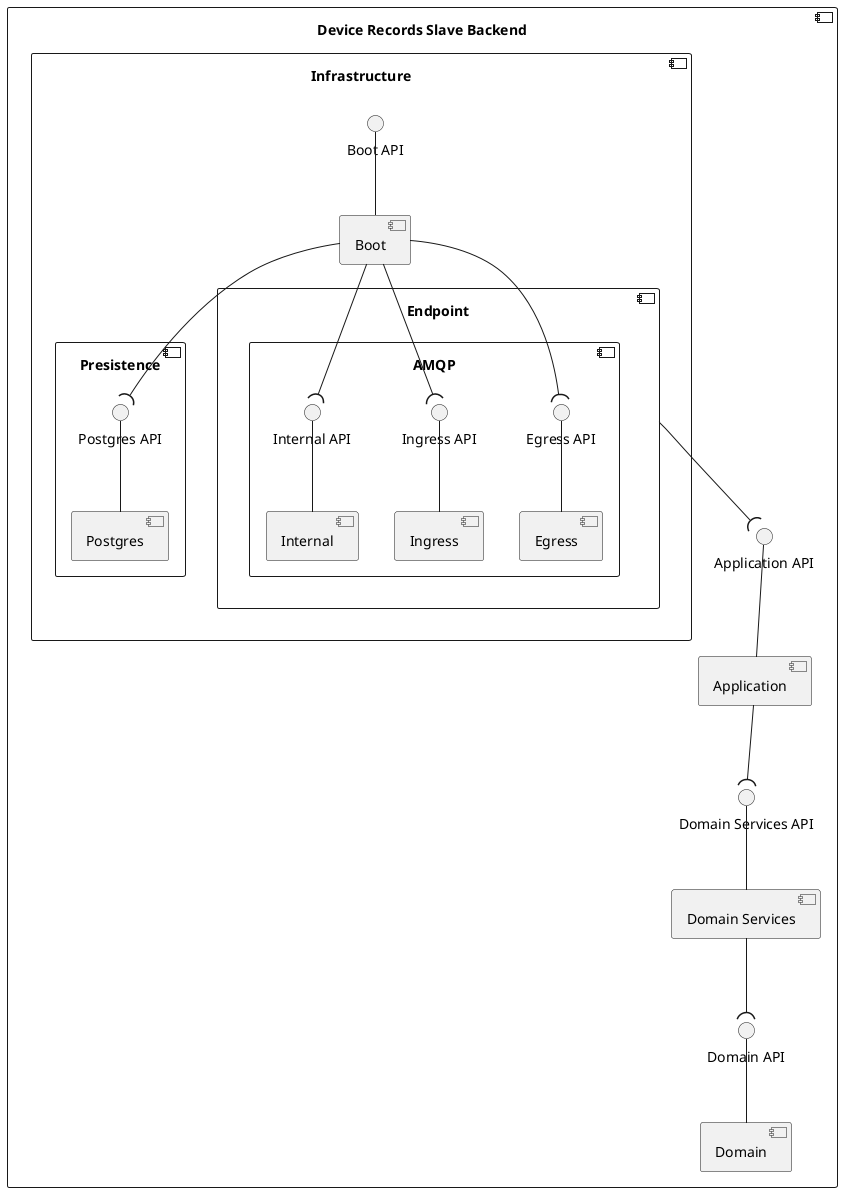 @startuml logical-view-level3-device-records-slave-backend

skinparam Monochrome true

component "Device Records Slave Backend" {
    component "Application" as APP
    component "Domain" as DOM
    component "Domain Services" as DOM_SERV
    component "Infrastructure" as INFRA {
        component "Boot" as BOOT
        component "Presistence" as PERSIST {
            component "Postgres" as POSTG
            interface "Postgres API" as POSTG_API
        }
        component "Endpoint" as ENDPOINT {
            component "AMQP" as AMQP {
                component "Egress" as EGRESS
                component "Ingress" as INGRESS
                component "Internal" as INTERNAL
                interface "Egress API" as EGRESS_API
                interface "Ingress API" as INGRESS_API
                interface "Internal API" as INTERNAL_API
            }
        }
        interface "Boot API" as BOOT_API
    }

    interface "Application API" as APP_API
    interface "Domain API" as DOM_API
    interface "Domain Services API" as DOM_SERV_API

    DOM_API -- DOM
    DOM_SERV_API -- DOM_SERV

    EGRESS_API -- EGRESS
    INGRESS_API -- INGRESS
    INTERNAL_API -- INTERNAL

    POSTG_API -- POSTG

    APP_API -- APP
    BOOT_API -- BOOT

    ENDPOINT --( APP_API
    APP --( DOM_SERV_API
    DOM_SERV --( DOM_API
    BOOT --( INTERNAL_API
    BOOT --( POSTG_API
    BOOT --( EGRESS_API
    BOOT --( INGRESS_API
}

@enduml
